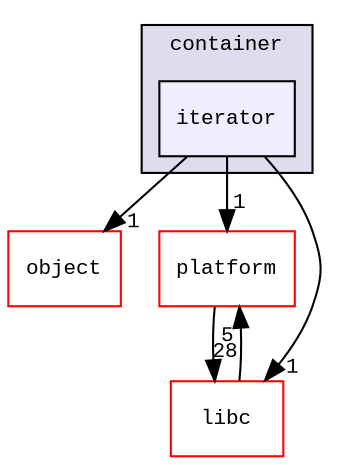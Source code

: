 digraph "src/tbox/container/iterator" {
  compound=true
  node [ fontsize="10", fontname="CourierNew"];
  edge [ labelfontsize="10", labelfontname="CourierNew"];
  subgraph clusterdir_895e2f62803e10f0845db2d9f139817c {
    graph [ bgcolor="#ddddee", pencolor="black", label="container" fontname="CourierNew", fontsize="10", URL="dir_895e2f62803e10f0845db2d9f139817c.html"]
  dir_d7e799d2d30925134ad85fc63d68736a [shape=box, label="iterator", style="filled", fillcolor="#eeeeff", pencolor="black", URL="dir_d7e799d2d30925134ad85fc63d68736a.html"];
  }
  dir_627e7a8c888f9563a49206945c786761 [shape=box label="object" fillcolor="white" style="filled" color="red" URL="dir_627e7a8c888f9563a49206945c786761.html"];
  dir_3d9333e940592ee9d1dd6e9562262a64 [shape=box label="platform" fillcolor="white" style="filled" color="red" URL="dir_3d9333e940592ee9d1dd6e9562262a64.html"];
  dir_77f7a305e421ad7115258f9647362748 [shape=box label="libc" fillcolor="white" style="filled" color="red" URL="dir_77f7a305e421ad7115258f9647362748.html"];
  dir_d7e799d2d30925134ad85fc63d68736a->dir_627e7a8c888f9563a49206945c786761 [headlabel="1", labeldistance=1.5 headhref="dir_000008_000032.html"];
  dir_d7e799d2d30925134ad85fc63d68736a->dir_3d9333e940592ee9d1dd6e9562262a64 [headlabel="1", labeldistance=1.5 headhref="dir_000008_000035.html"];
  dir_d7e799d2d30925134ad85fc63d68736a->dir_77f7a305e421ad7115258f9647362748 [headlabel="1", labeldistance=1.5 headhref="dir_000008_000011.html"];
  dir_3d9333e940592ee9d1dd6e9562262a64->dir_77f7a305e421ad7115258f9647362748 [headlabel="28", labeldistance=1.5 headhref="dir_000035_000011.html"];
  dir_77f7a305e421ad7115258f9647362748->dir_3d9333e940592ee9d1dd6e9562262a64 [headlabel="5", labeldistance=1.5 headhref="dir_000011_000035.html"];
}
